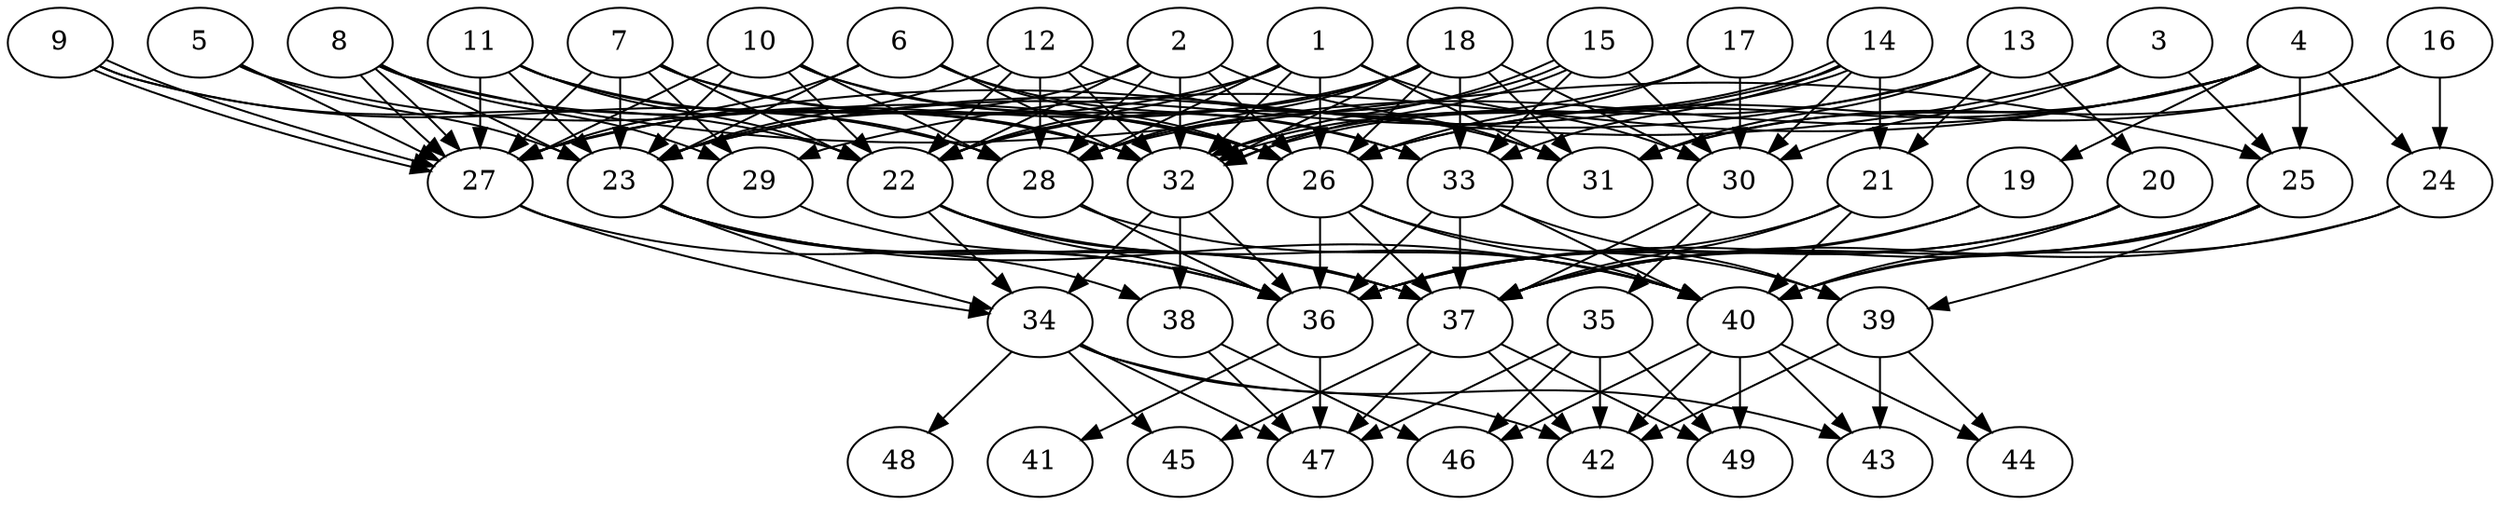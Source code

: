 // DAG (tier=3-complex, mode=data, n=49, ccr=0.501, fat=0.716, density=0.708, regular=0.222, jump=0.281, mindata=4194304, maxdata=33554432)
// DAG automatically generated by daggen at Sun Aug 24 16:33:35 2025
// /home/ermia/Project/Environments/daggen/bin/daggen --dot --ccr 0.501 --fat 0.716 --regular 0.222 --density 0.708 --jump 0.281 --mindata 4194304 --maxdata 33554432 -n 49 
digraph G {
  1 [size="2248067190341472512", alpha="0.08", expect_size="1124033595170736256"]
  1 -> 22 [size ="1620529756766208"]
  1 -> 26 [size ="1620529756766208"]
  1 -> 27 [size ="1620529756766208"]
  1 -> 28 [size ="1620529756766208"]
  1 -> 30 [size ="1620529756766208"]
  1 -> 31 [size ="1620529756766208"]
  1 -> 32 [size ="1620529756766208"]
  2 [size="26634290888079736569856", alpha="0.07", expect_size="13317145444039868284928"]
  2 -> 22 [size ="7134837387296768"]
  2 -> 23 [size ="7134837387296768"]
  2 -> 26 [size ="7134837387296768"]
  2 -> 28 [size ="7134837387296768"]
  2 -> 31 [size ="7134837387296768"]
  2 -> 32 [size ="7134837387296768"]
  3 [size="695423563715724705792", alpha="0.07", expect_size="347711781857862352896"]
  3 -> 25 [size ="627946901471232"]
  3 -> 27 [size ="627946901471232"]
  3 -> 30 [size ="627946901471232"]
  4 [size="3231153493239111168", alpha="0.08", expect_size="1615576746619555584"]
  4 -> 19 [size ="1312398258470912"]
  4 -> 24 [size ="1312398258470912"]
  4 -> 25 [size ="1312398258470912"]
  4 -> 26 [size ="1312398258470912"]
  4 -> 28 [size ="1312398258470912"]
  4 -> 29 [size ="1312398258470912"]
  4 -> 31 [size ="1312398258470912"]
  5 [size="34460418781741408321536", alpha="0.08", expect_size="17230209390870704160768"]
  5 -> 23 [size ="8471695828451328"]
  5 -> 26 [size ="8471695828451328"]
  5 -> 27 [size ="8471695828451328"]
  6 [size="3475206087884524224512", alpha="0.05", expect_size="1737603043942262112256"]
  6 -> 23 [size ="1835454810816512"]
  6 -> 26 [size ="1835454810816512"]
  6 -> 27 [size ="1835454810816512"]
  6 -> 32 [size ="1835454810816512"]
  6 -> 33 [size ="1835454810816512"]
  7 [size="5159780352000000000000", alpha="0.01", expect_size="2579890176000000000000"]
  7 -> 22 [size ="2388787200000000"]
  7 -> 23 [size ="2388787200000000"]
  7 -> 26 [size ="2388787200000000"]
  7 -> 27 [size ="2388787200000000"]
  7 -> 29 [size ="2388787200000000"]
  7 -> 32 [size ="2388787200000000"]
  8 [size="5441302711423642", alpha="0.09", expect_size="2720651355711821"]
  8 -> 23 [size ="402164765687808"]
  8 -> 25 [size ="402164765687808"]
  8 -> 27 [size ="402164765687808"]
  8 -> 27 [size ="402164765687808"]
  8 -> 29 [size ="402164765687808"]
  8 -> 32 [size ="402164765687808"]
  9 [size="140226109839823568", alpha="0.07", expect_size="70113054919911784"]
  9 -> 22 [size ="2650684163883008"]
  9 -> 27 [size ="2650684163883008"]
  9 -> 27 [size ="2650684163883008"]
  9 -> 28 [size ="2650684163883008"]
  10 [size="854125598060632064", alpha="0.09", expect_size="427062799030316032"]
  10 -> 22 [size ="1287129296535552"]
  10 -> 23 [size ="1287129296535552"]
  10 -> 26 [size ="1287129296535552"]
  10 -> 27 [size ="1287129296535552"]
  10 -> 28 [size ="1287129296535552"]
  10 -> 33 [size ="1287129296535552"]
  11 [size="95012125895961328", alpha="0.14", expect_size="47506062947980664"]
  11 -> 22 [size ="2051409289674752"]
  11 -> 23 [size ="2051409289674752"]
  11 -> 27 [size ="2051409289674752"]
  11 -> 28 [size ="2051409289674752"]
  11 -> 32 [size ="2051409289674752"]
  12 [size="5893802956796461056000", alpha="0.09", expect_size="2946901478398230528000"]
  12 -> 22 [size ="2610279795916800"]
  12 -> 23 [size ="2610279795916800"]
  12 -> 28 [size ="2610279795916800"]
  12 -> 31 [size ="2610279795916800"]
  12 -> 32 [size ="2610279795916800"]
  13 [size="11318935864678076416", alpha="0.02", expect_size="5659467932339038208"]
  13 -> 20 [size ="4963586539520000"]
  13 -> 21 [size ="4963586539520000"]
  13 -> 23 [size ="4963586539520000"]
  13 -> 31 [size ="4963586539520000"]
  13 -> 32 [size ="4963586539520000"]
  14 [size="5492889460125124608", alpha="0.05", expect_size="2746444730062562304"]
  14 -> 21 [size ="6385476357324800"]
  14 -> 23 [size ="6385476357324800"]
  14 -> 30 [size ="6385476357324800"]
  14 -> 32 [size ="6385476357324800"]
  14 -> 32 [size ="6385476357324800"]
  14 -> 33 [size ="6385476357324800"]
  15 [size="20893509688957129981952", alpha="0.18", expect_size="10446754844478564990976"]
  15 -> 28 [size ="6068726789046272"]
  15 -> 30 [size ="6068726789046272"]
  15 -> 32 [size ="6068726789046272"]
  15 -> 32 [size ="6068726789046272"]
  15 -> 33 [size ="6068726789046272"]
  16 [size="4401108496994822144", alpha="0.17", expect_size="2200554248497411072"]
  16 -> 24 [size ="1753502304960512"]
  16 -> 26 [size ="1753502304960512"]
  16 -> 31 [size ="1753502304960512"]
  17 [size="3101477114475785216", alpha="0.18", expect_size="1550738557237892608"]
  17 -> 22 [size ="3802969262784512"]
  17 -> 26 [size ="3802969262784512"]
  17 -> 30 [size ="3802969262784512"]
  18 [size="1705208400664709824512", alpha="0.13", expect_size="852604200332354912256"]
  18 -> 22 [size ="1141848001216512"]
  18 -> 26 [size ="1141848001216512"]
  18 -> 27 [size ="1141848001216512"]
  18 -> 28 [size ="1141848001216512"]
  18 -> 30 [size ="1141848001216512"]
  18 -> 31 [size ="1141848001216512"]
  18 -> 32 [size ="1141848001216512"]
  18 -> 33 [size ="1141848001216512"]
  19 [size="8571908353614302674944", alpha="0.01", expect_size="4285954176807151337472"]
  19 -> 36 [size ="3350747223687168"]
  19 -> 37 [size ="3350747223687168"]
  20 [size="732948460170515584", alpha="0.16", expect_size="366474230085257792"]
  20 -> 36 [size ="470978807201792"]
  20 -> 37 [size ="470978807201792"]
  20 -> 40 [size ="470978807201792"]
  21 [size="14024156982810916", alpha="0.19", expect_size="7012078491405458"]
  21 -> 36 [size ="593310305484800"]
  21 -> 37 [size ="593310305484800"]
  21 -> 40 [size ="593310305484800"]
  22 [size="47265933178517320", alpha="0.05", expect_size="23632966589258660"]
  22 -> 34 [size ="2396721011228672"]
  22 -> 36 [size ="2396721011228672"]
  22 -> 37 [size ="2396721011228672"]
  22 -> 40 [size ="2396721011228672"]
  23 [size="5881782968069545525248", alpha="0.17", expect_size="2940891484034772762624"]
  23 -> 34 [size ="2606729602793472"]
  23 -> 36 [size ="2606729602793472"]
  23 -> 37 [size ="2606729602793472"]
  23 -> 38 [size ="2606729602793472"]
  23 -> 40 [size ="2606729602793472"]
  24 [size="2449094079362281984", alpha="0.18", expect_size="1224547039681140992"]
  24 -> 37 [size ="1504011144396800"]
  24 -> 40 [size ="1504011144396800"]
  25 [size="229502496707893824", alpha="0.18", expect_size="114751248353946912"]
  25 -> 36 [size ="4078562181120000"]
  25 -> 37 [size ="4078562181120000"]
  25 -> 39 [size ="4078562181120000"]
  25 -> 40 [size ="4078562181120000"]
  26 [size="86533075634517600", alpha="0.06", expect_size="43266537817258800"]
  26 -> 36 [size ="5277750512320512"]
  26 -> 37 [size ="5277750512320512"]
  26 -> 39 [size ="5277750512320512"]
  26 -> 40 [size ="5277750512320512"]
  27 [size="2038319545461225029632", alpha="0.08", expect_size="1019159772730612514816"]
  27 -> 34 [size ="1286090409377792"]
  27 -> 36 [size ="1286090409377792"]
  28 [size="4715507954883893248", alpha="0.11", expect_size="2357753977441946624"]
  28 -> 36 [size ="1915727749578752"]
  28 -> 40 [size ="1915727749578752"]
  29 [size="4254954525868428", alpha="0.10", expect_size="2127477262934214"]
  29 -> 37 [size ="274269934190592"]
  30 [size="2911132630392206524416", alpha="0.16", expect_size="1455566315196103262208"]
  30 -> 35 [size ="1631040137330688"]
  30 -> 37 [size ="1631040137330688"]
  31 [size="3105761577427586048", alpha="0.12", expect_size="1552880788713793024"]
  32 [size="43742102448758944", alpha="0.20", expect_size="21871051224379472"]
  32 -> 34 [size ="1684577114390528"]
  32 -> 36 [size ="1684577114390528"]
  32 -> 38 [size ="1684577114390528"]
  33 [size="874021158661465833472", alpha="0.18", expect_size="437010579330732916736"]
  33 -> 36 [size ="731315229949952"]
  33 -> 37 [size ="731315229949952"]
  33 -> 39 [size ="731315229949952"]
  33 -> 40 [size ="731315229949952"]
  34 [size="84146860031022464", alpha="0.15", expect_size="42073430015511232"]
  34 -> 42 [size ="2646808568266752"]
  34 -> 43 [size ="2646808568266752"]
  34 -> 45 [size ="2646808568266752"]
  34 -> 47 [size ="2646808568266752"]
  34 -> 48 [size ="2646808568266752"]
  35 [size="2927447317730557952000", alpha="0.15", expect_size="1463723658865278976000"]
  35 -> 42 [size ="1637128287027200"]
  35 -> 46 [size ="1637128287027200"]
  35 -> 47 [size ="1637128287027200"]
  35 -> 49 [size ="1637128287027200"]
  36 [size="2069092360592258236416", alpha="0.07", expect_size="1034546180296129118208"]
  36 -> 41 [size ="1299002255474688"]
  36 -> 47 [size ="1299002255474688"]
  37 [size="7929812426636958720", alpha="0.18", expect_size="3964906213318479360"]
  37 -> 42 [size ="3205163040899072"]
  37 -> 45 [size ="3205163040899072"]
  37 -> 47 [size ="3205163040899072"]
  37 -> 49 [size ="3205163040899072"]
  38 [size="6961883994597676285952", alpha="0.15", expect_size="3480941997298838142976"]
  38 -> 46 [size ="2916807996342272"]
  38 -> 47 [size ="2916807996342272"]
  39 [size="72686558848418480", alpha="0.17", expect_size="36343279424209240"]
  39 -> 42 [size ="2651280661020672"]
  39 -> 43 [size ="2651280661020672"]
  39 -> 44 [size ="2651280661020672"]
  40 [size="12677558464071507968", alpha="0.17", expect_size="6338779232035753984"]
  40 -> 42 [size ="4528717745356800"]
  40 -> 43 [size ="4528717745356800"]
  40 -> 44 [size ="4528717745356800"]
  40 -> 46 [size ="4528717745356800"]
  40 -> 49 [size ="4528717745356800"]
  41 [size="37938024618533096", alpha="0.14", expect_size="18969012309266548"]
  42 [size="1140481822965433344", alpha="0.09", expect_size="570240911482716672"]
  43 [size="6112971931735434461184", alpha="0.15", expect_size="3056485965867717230592"]
  44 [size="118080554115639803904", alpha="0.11", expect_size="59040277057819901952"]
  45 [size="2395971968603941888", alpha="0.14", expect_size="1197985984301970944"]
  46 [size="2700690471072136192", alpha="0.01", expect_size="1350345235536068096"]
  47 [size="153198599347808992", alpha="0.03", expect_size="76599299673904496"]
  48 [size="16512865594803767738368", alpha="0.19", expect_size="8256432797401883869184"]
  49 [size="4126893049224520704", alpha="0.09", expect_size="2063446524612260352"]
}